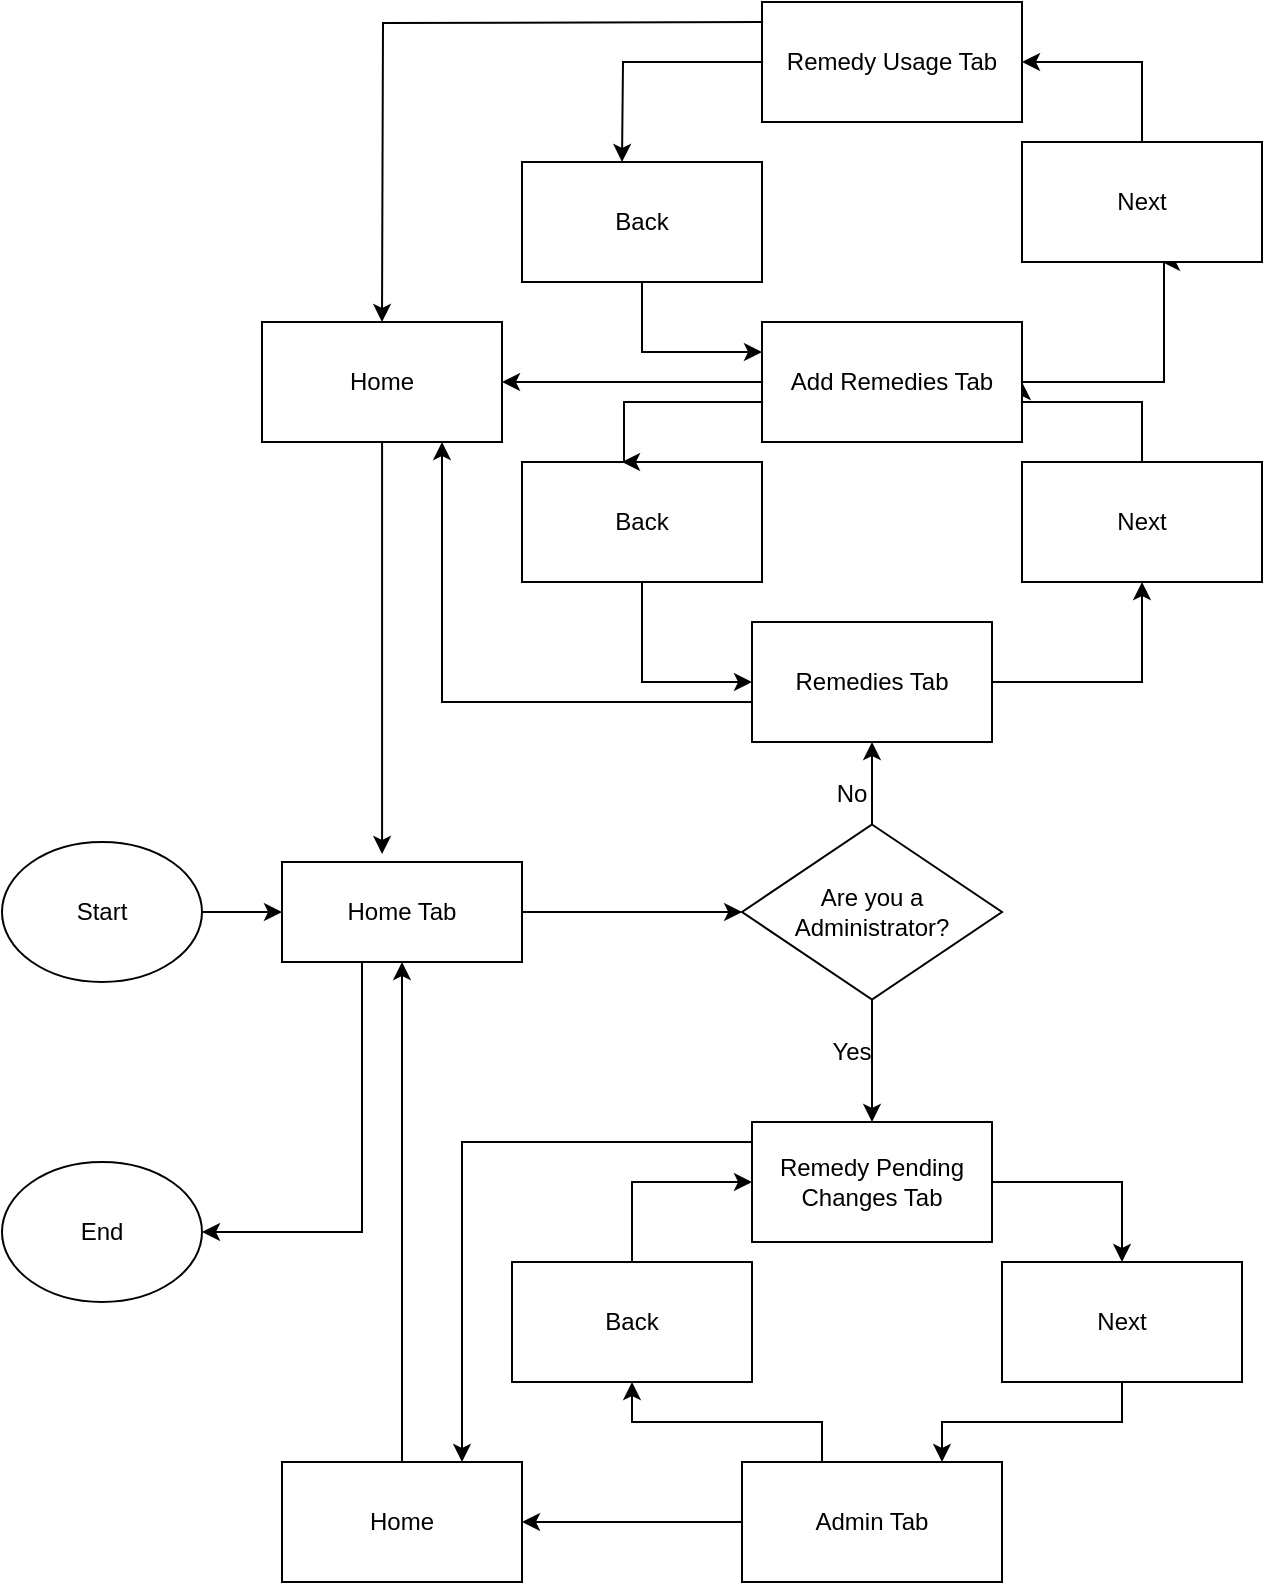 <mxfile version="24.7.12">
  <diagram name="Page-1" id="JbjtUo6P3Enj2ad2ZrGh">
    <mxGraphModel dx="1730" dy="1600" grid="1" gridSize="10" guides="1" tooltips="1" connect="1" arrows="1" fold="1" page="1" pageScale="1" pageWidth="850" pageHeight="1100" math="0" shadow="0">
      <root>
        <mxCell id="0" />
        <mxCell id="1" parent="0" />
        <mxCell id="yFoctUdli1aIZpsdgg2G-4" value="" style="edgeStyle=orthogonalEdgeStyle;rounded=0;orthogonalLoop=1;jettySize=auto;html=1;" parent="1" source="yFoctUdli1aIZpsdgg2G-1" target="yFoctUdli1aIZpsdgg2G-3" edge="1">
          <mxGeometry relative="1" as="geometry" />
        </mxCell>
        <mxCell id="yFoctUdli1aIZpsdgg2G-1" value="Start" style="ellipse;whiteSpace=wrap;html=1;" parent="1" vertex="1">
          <mxGeometry x="-50" y="190" width="100" height="70" as="geometry" />
        </mxCell>
        <mxCell id="yFoctUdli1aIZpsdgg2G-6" value="" style="edgeStyle=orthogonalEdgeStyle;rounded=0;orthogonalLoop=1;jettySize=auto;html=1;" parent="1" source="yFoctUdli1aIZpsdgg2G-3" target="yFoctUdli1aIZpsdgg2G-5" edge="1">
          <mxGeometry relative="1" as="geometry" />
        </mxCell>
        <mxCell id="KnhFS-2OTnWdUzXn2by6-4" style="edgeStyle=orthogonalEdgeStyle;rounded=0;orthogonalLoop=1;jettySize=auto;html=1;entryX=1;entryY=0.5;entryDx=0;entryDy=0;" parent="1" source="yFoctUdli1aIZpsdgg2G-3" target="KnhFS-2OTnWdUzXn2by6-1" edge="1">
          <mxGeometry relative="1" as="geometry">
            <Array as="points">
              <mxPoint x="130" y="385" />
            </Array>
          </mxGeometry>
        </mxCell>
        <mxCell id="yFoctUdli1aIZpsdgg2G-3" value="Home Tab" style="whiteSpace=wrap;html=1;" parent="1" vertex="1">
          <mxGeometry x="90" y="200" width="120" height="50" as="geometry" />
        </mxCell>
        <mxCell id="yFoctUdli1aIZpsdgg2G-9" style="edgeStyle=orthogonalEdgeStyle;rounded=0;orthogonalLoop=1;jettySize=auto;html=1;entryX=0.5;entryY=0;entryDx=0;entryDy=0;" parent="1" source="yFoctUdli1aIZpsdgg2G-5" target="yFoctUdli1aIZpsdgg2G-7" edge="1">
          <mxGeometry relative="1" as="geometry" />
        </mxCell>
        <mxCell id="yFoctUdli1aIZpsdgg2G-13" value="" style="edgeStyle=orthogonalEdgeStyle;rounded=0;orthogonalLoop=1;jettySize=auto;html=1;" parent="1" source="yFoctUdli1aIZpsdgg2G-5" target="yFoctUdli1aIZpsdgg2G-12" edge="1">
          <mxGeometry relative="1" as="geometry" />
        </mxCell>
        <mxCell id="yFoctUdli1aIZpsdgg2G-5" value="Are you a Administrator?" style="rhombus;whiteSpace=wrap;html=1;" parent="1" vertex="1">
          <mxGeometry x="320" y="181.25" width="130" height="87.5" as="geometry" />
        </mxCell>
        <mxCell id="yFoctUdli1aIZpsdgg2G-27" style="edgeStyle=orthogonalEdgeStyle;rounded=0;orthogonalLoop=1;jettySize=auto;html=1;entryX=0.5;entryY=0;entryDx=0;entryDy=0;" parent="1" source="yFoctUdli1aIZpsdgg2G-7" target="yFoctUdli1aIZpsdgg2G-16" edge="1">
          <mxGeometry relative="1" as="geometry" />
        </mxCell>
        <mxCell id="yFoctUdli1aIZpsdgg2G-61" style="edgeStyle=orthogonalEdgeStyle;rounded=0;orthogonalLoop=1;jettySize=auto;html=1;entryX=0.75;entryY=0;entryDx=0;entryDy=0;" parent="1" source="yFoctUdli1aIZpsdgg2G-7" target="yFoctUdli1aIZpsdgg2G-28" edge="1">
          <mxGeometry relative="1" as="geometry">
            <Array as="points">
              <mxPoint x="180" y="340" />
            </Array>
          </mxGeometry>
        </mxCell>
        <mxCell id="yFoctUdli1aIZpsdgg2G-7" value="Remedy Pending Changes Tab" style="whiteSpace=wrap;html=1;" parent="1" vertex="1">
          <mxGeometry x="325" y="330" width="120" height="60" as="geometry" />
        </mxCell>
        <mxCell id="yFoctUdli1aIZpsdgg2G-32" value="" style="edgeStyle=orthogonalEdgeStyle;rounded=0;orthogonalLoop=1;jettySize=auto;html=1;" parent="1" source="yFoctUdli1aIZpsdgg2G-12" target="yFoctUdli1aIZpsdgg2G-31" edge="1">
          <mxGeometry relative="1" as="geometry" />
        </mxCell>
        <mxCell id="yFoctUdli1aIZpsdgg2G-60" style="edgeStyle=orthogonalEdgeStyle;rounded=0;orthogonalLoop=1;jettySize=auto;html=1;entryX=0.75;entryY=1;entryDx=0;entryDy=0;" parent="1" source="yFoctUdli1aIZpsdgg2G-12" target="yFoctUdli1aIZpsdgg2G-57" edge="1">
          <mxGeometry relative="1" as="geometry">
            <Array as="points">
              <mxPoint x="170" y="120" />
            </Array>
          </mxGeometry>
        </mxCell>
        <mxCell id="yFoctUdli1aIZpsdgg2G-12" value="Remedies Tab" style="whiteSpace=wrap;html=1;" parent="1" vertex="1">
          <mxGeometry x="325" y="80" width="120" height="60" as="geometry" />
        </mxCell>
        <mxCell id="yFoctUdli1aIZpsdgg2G-14" value="Yes" style="text;html=1;align=center;verticalAlign=middle;whiteSpace=wrap;rounded=0;" parent="1" vertex="1">
          <mxGeometry x="350" y="280" width="50" height="30" as="geometry" />
        </mxCell>
        <mxCell id="yFoctUdli1aIZpsdgg2G-15" value="No" style="text;html=1;align=center;verticalAlign=middle;whiteSpace=wrap;rounded=0;" parent="1" vertex="1">
          <mxGeometry x="350" y="151.25" width="50" height="30" as="geometry" />
        </mxCell>
        <mxCell id="yFoctUdli1aIZpsdgg2G-19" value="" style="edgeStyle=orthogonalEdgeStyle;rounded=0;orthogonalLoop=1;jettySize=auto;html=1;" parent="1" source="yFoctUdli1aIZpsdgg2G-16" target="yFoctUdli1aIZpsdgg2G-18" edge="1">
          <mxGeometry relative="1" as="geometry">
            <Array as="points">
              <mxPoint x="510" y="480" />
              <mxPoint x="420" y="480" />
            </Array>
          </mxGeometry>
        </mxCell>
        <mxCell id="yFoctUdli1aIZpsdgg2G-16" value="Next" style="whiteSpace=wrap;html=1;" parent="1" vertex="1">
          <mxGeometry x="450" y="400" width="120" height="60" as="geometry" />
        </mxCell>
        <mxCell id="yFoctUdli1aIZpsdgg2G-21" value="" style="edgeStyle=orthogonalEdgeStyle;rounded=0;orthogonalLoop=1;jettySize=auto;html=1;" parent="1" source="yFoctUdli1aIZpsdgg2G-18" target="yFoctUdli1aIZpsdgg2G-20" edge="1">
          <mxGeometry relative="1" as="geometry">
            <Array as="points">
              <mxPoint x="360" y="480" />
              <mxPoint x="265" y="480" />
            </Array>
          </mxGeometry>
        </mxCell>
        <mxCell id="yFoctUdli1aIZpsdgg2G-29" value="" style="edgeStyle=orthogonalEdgeStyle;rounded=0;orthogonalLoop=1;jettySize=auto;html=1;" parent="1" source="yFoctUdli1aIZpsdgg2G-18" target="yFoctUdli1aIZpsdgg2G-28" edge="1">
          <mxGeometry relative="1" as="geometry" />
        </mxCell>
        <mxCell id="yFoctUdli1aIZpsdgg2G-18" value="Admin Tab" style="whiteSpace=wrap;html=1;" parent="1" vertex="1">
          <mxGeometry x="320" y="500" width="130" height="60" as="geometry" />
        </mxCell>
        <mxCell id="yFoctUdli1aIZpsdgg2G-26" style="edgeStyle=orthogonalEdgeStyle;rounded=0;orthogonalLoop=1;jettySize=auto;html=1;entryX=0;entryY=0.5;entryDx=0;entryDy=0;" parent="1" source="yFoctUdli1aIZpsdgg2G-20" target="yFoctUdli1aIZpsdgg2G-7" edge="1">
          <mxGeometry relative="1" as="geometry" />
        </mxCell>
        <mxCell id="yFoctUdli1aIZpsdgg2G-20" value="Back" style="whiteSpace=wrap;html=1;" parent="1" vertex="1">
          <mxGeometry x="205" y="400" width="120" height="60" as="geometry" />
        </mxCell>
        <mxCell id="yFoctUdli1aIZpsdgg2G-30" style="edgeStyle=orthogonalEdgeStyle;rounded=0;orthogonalLoop=1;jettySize=auto;html=1;" parent="1" source="yFoctUdli1aIZpsdgg2G-28" target="yFoctUdli1aIZpsdgg2G-3" edge="1">
          <mxGeometry relative="1" as="geometry" />
        </mxCell>
        <mxCell id="yFoctUdli1aIZpsdgg2G-28" value="Home" style="whiteSpace=wrap;html=1;" parent="1" vertex="1">
          <mxGeometry x="90" y="500" width="120" height="60" as="geometry" />
        </mxCell>
        <mxCell id="yFoctUdli1aIZpsdgg2G-41" style="edgeStyle=orthogonalEdgeStyle;rounded=0;orthogonalLoop=1;jettySize=auto;html=1;entryX=1;entryY=0.5;entryDx=0;entryDy=0;" parent="1" source="yFoctUdli1aIZpsdgg2G-31" target="yFoctUdli1aIZpsdgg2G-39" edge="1">
          <mxGeometry relative="1" as="geometry">
            <Array as="points">
              <mxPoint x="520" y="-30" />
              <mxPoint x="460" y="-30" />
            </Array>
          </mxGeometry>
        </mxCell>
        <mxCell id="yFoctUdli1aIZpsdgg2G-31" value="Next" style="whiteSpace=wrap;html=1;" parent="1" vertex="1">
          <mxGeometry x="460" width="120" height="60" as="geometry" />
        </mxCell>
        <mxCell id="yFoctUdli1aIZpsdgg2G-37" style="edgeStyle=orthogonalEdgeStyle;rounded=0;orthogonalLoop=1;jettySize=auto;html=1;entryX=0;entryY=0.5;entryDx=0;entryDy=0;" parent="1" source="yFoctUdli1aIZpsdgg2G-33" target="yFoctUdli1aIZpsdgg2G-12" edge="1">
          <mxGeometry relative="1" as="geometry" />
        </mxCell>
        <mxCell id="yFoctUdli1aIZpsdgg2G-33" value="Back" style="whiteSpace=wrap;html=1;" parent="1" vertex="1">
          <mxGeometry x="210" width="120" height="60" as="geometry" />
        </mxCell>
        <mxCell id="yFoctUdli1aIZpsdgg2G-42" style="edgeStyle=orthogonalEdgeStyle;rounded=0;orthogonalLoop=1;jettySize=auto;html=1;" parent="1" source="yFoctUdli1aIZpsdgg2G-39" edge="1">
          <mxGeometry relative="1" as="geometry">
            <mxPoint x="260" as="targetPoint" />
            <Array as="points">
              <mxPoint x="261" y="-30" />
            </Array>
          </mxGeometry>
        </mxCell>
        <mxCell id="yFoctUdli1aIZpsdgg2G-53" style="edgeStyle=orthogonalEdgeStyle;rounded=0;orthogonalLoop=1;jettySize=auto;html=1;" parent="1" edge="1">
          <mxGeometry relative="1" as="geometry">
            <mxPoint x="530" y="-100" as="targetPoint" />
            <mxPoint x="440" y="-40" as="sourcePoint" />
            <Array as="points">
              <mxPoint x="531" y="-40" />
            </Array>
          </mxGeometry>
        </mxCell>
        <mxCell id="yFoctUdli1aIZpsdgg2G-58" style="edgeStyle=orthogonalEdgeStyle;rounded=0;orthogonalLoop=1;jettySize=auto;html=1;entryX=1;entryY=0.5;entryDx=0;entryDy=0;" parent="1" source="yFoctUdli1aIZpsdgg2G-39" target="yFoctUdli1aIZpsdgg2G-57" edge="1">
          <mxGeometry relative="1" as="geometry" />
        </mxCell>
        <mxCell id="yFoctUdli1aIZpsdgg2G-39" value="Add Remedies Tab" style="whiteSpace=wrap;html=1;" parent="1" vertex="1">
          <mxGeometry x="330" y="-70" width="130" height="60" as="geometry" />
        </mxCell>
        <mxCell id="yFoctUdli1aIZpsdgg2G-43" style="edgeStyle=orthogonalEdgeStyle;rounded=0;orthogonalLoop=1;jettySize=auto;html=1;entryX=1;entryY=0.5;entryDx=0;entryDy=0;" parent="1" source="yFoctUdli1aIZpsdgg2G-44" target="yFoctUdli1aIZpsdgg2G-47" edge="1">
          <mxGeometry relative="1" as="geometry" />
        </mxCell>
        <mxCell id="yFoctUdli1aIZpsdgg2G-44" value="Next" style="whiteSpace=wrap;html=1;" parent="1" vertex="1">
          <mxGeometry x="460" y="-160" width="120" height="60" as="geometry" />
        </mxCell>
        <mxCell id="yFoctUdli1aIZpsdgg2G-52" style="edgeStyle=orthogonalEdgeStyle;rounded=0;orthogonalLoop=1;jettySize=auto;html=1;entryX=0;entryY=0.25;entryDx=0;entryDy=0;" parent="1" source="yFoctUdli1aIZpsdgg2G-45" target="yFoctUdli1aIZpsdgg2G-39" edge="1">
          <mxGeometry relative="1" as="geometry" />
        </mxCell>
        <mxCell id="yFoctUdli1aIZpsdgg2G-45" value="Back" style="whiteSpace=wrap;html=1;" parent="1" vertex="1">
          <mxGeometry x="210" y="-150" width="120" height="60" as="geometry" />
        </mxCell>
        <mxCell id="yFoctUdli1aIZpsdgg2G-46" style="edgeStyle=orthogonalEdgeStyle;rounded=0;orthogonalLoop=1;jettySize=auto;html=1;" parent="1" source="yFoctUdli1aIZpsdgg2G-47" edge="1">
          <mxGeometry relative="1" as="geometry">
            <mxPoint x="260" y="-150" as="targetPoint" />
          </mxGeometry>
        </mxCell>
        <mxCell id="yFoctUdli1aIZpsdgg2G-56" style="edgeStyle=orthogonalEdgeStyle;rounded=0;orthogonalLoop=1;jettySize=auto;html=1;" parent="1" edge="1">
          <mxGeometry relative="1" as="geometry">
            <mxPoint x="140" y="-70" as="targetPoint" />
            <mxPoint x="330" y="-220" as="sourcePoint" />
          </mxGeometry>
        </mxCell>
        <mxCell id="yFoctUdli1aIZpsdgg2G-47" value="Remedy Usage Tab" style="whiteSpace=wrap;html=1;" parent="1" vertex="1">
          <mxGeometry x="330" y="-230" width="130" height="60" as="geometry" />
        </mxCell>
        <mxCell id="yFoctUdli1aIZpsdgg2G-57" value="Home" style="whiteSpace=wrap;html=1;" parent="1" vertex="1">
          <mxGeometry x="80" y="-70" width="120" height="60" as="geometry" />
        </mxCell>
        <mxCell id="yFoctUdli1aIZpsdgg2G-59" style="edgeStyle=orthogonalEdgeStyle;rounded=0;orthogonalLoop=1;jettySize=auto;html=1;entryX=0.417;entryY=-0.08;entryDx=0;entryDy=0;entryPerimeter=0;" parent="1" source="yFoctUdli1aIZpsdgg2G-57" target="yFoctUdli1aIZpsdgg2G-3" edge="1">
          <mxGeometry relative="1" as="geometry" />
        </mxCell>
        <mxCell id="KnhFS-2OTnWdUzXn2by6-1" value="End" style="ellipse;whiteSpace=wrap;html=1;" parent="1" vertex="1">
          <mxGeometry x="-50" y="350" width="100" height="70" as="geometry" />
        </mxCell>
      </root>
    </mxGraphModel>
  </diagram>
</mxfile>

